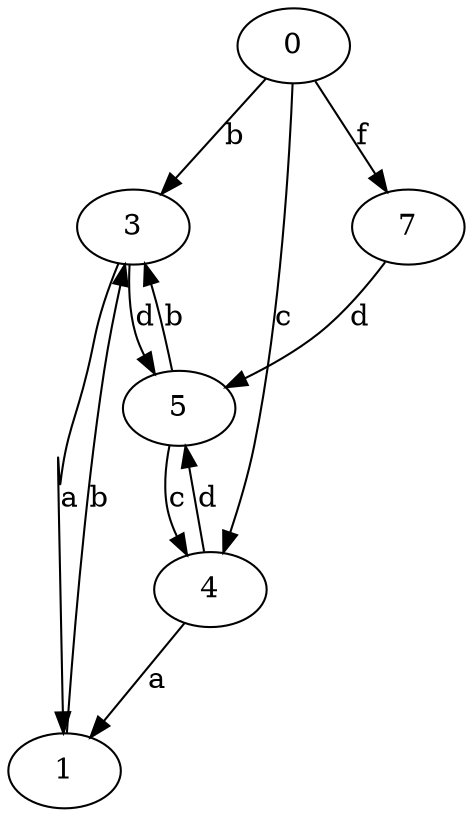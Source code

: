 strict digraph  {
0;
1;
3;
4;
5;
7;
0 -> 3  [label=b];
0 -> 4  [label=c];
0 -> 7  [label=f];
1 -> 3  [label=b];
3 -> 1  [label=a];
3 -> 5  [label=d];
4 -> 1  [label=a];
4 -> 5  [label=d];
5 -> 3  [label=b];
5 -> 4  [label=c];
7 -> 5  [label=d];
}
